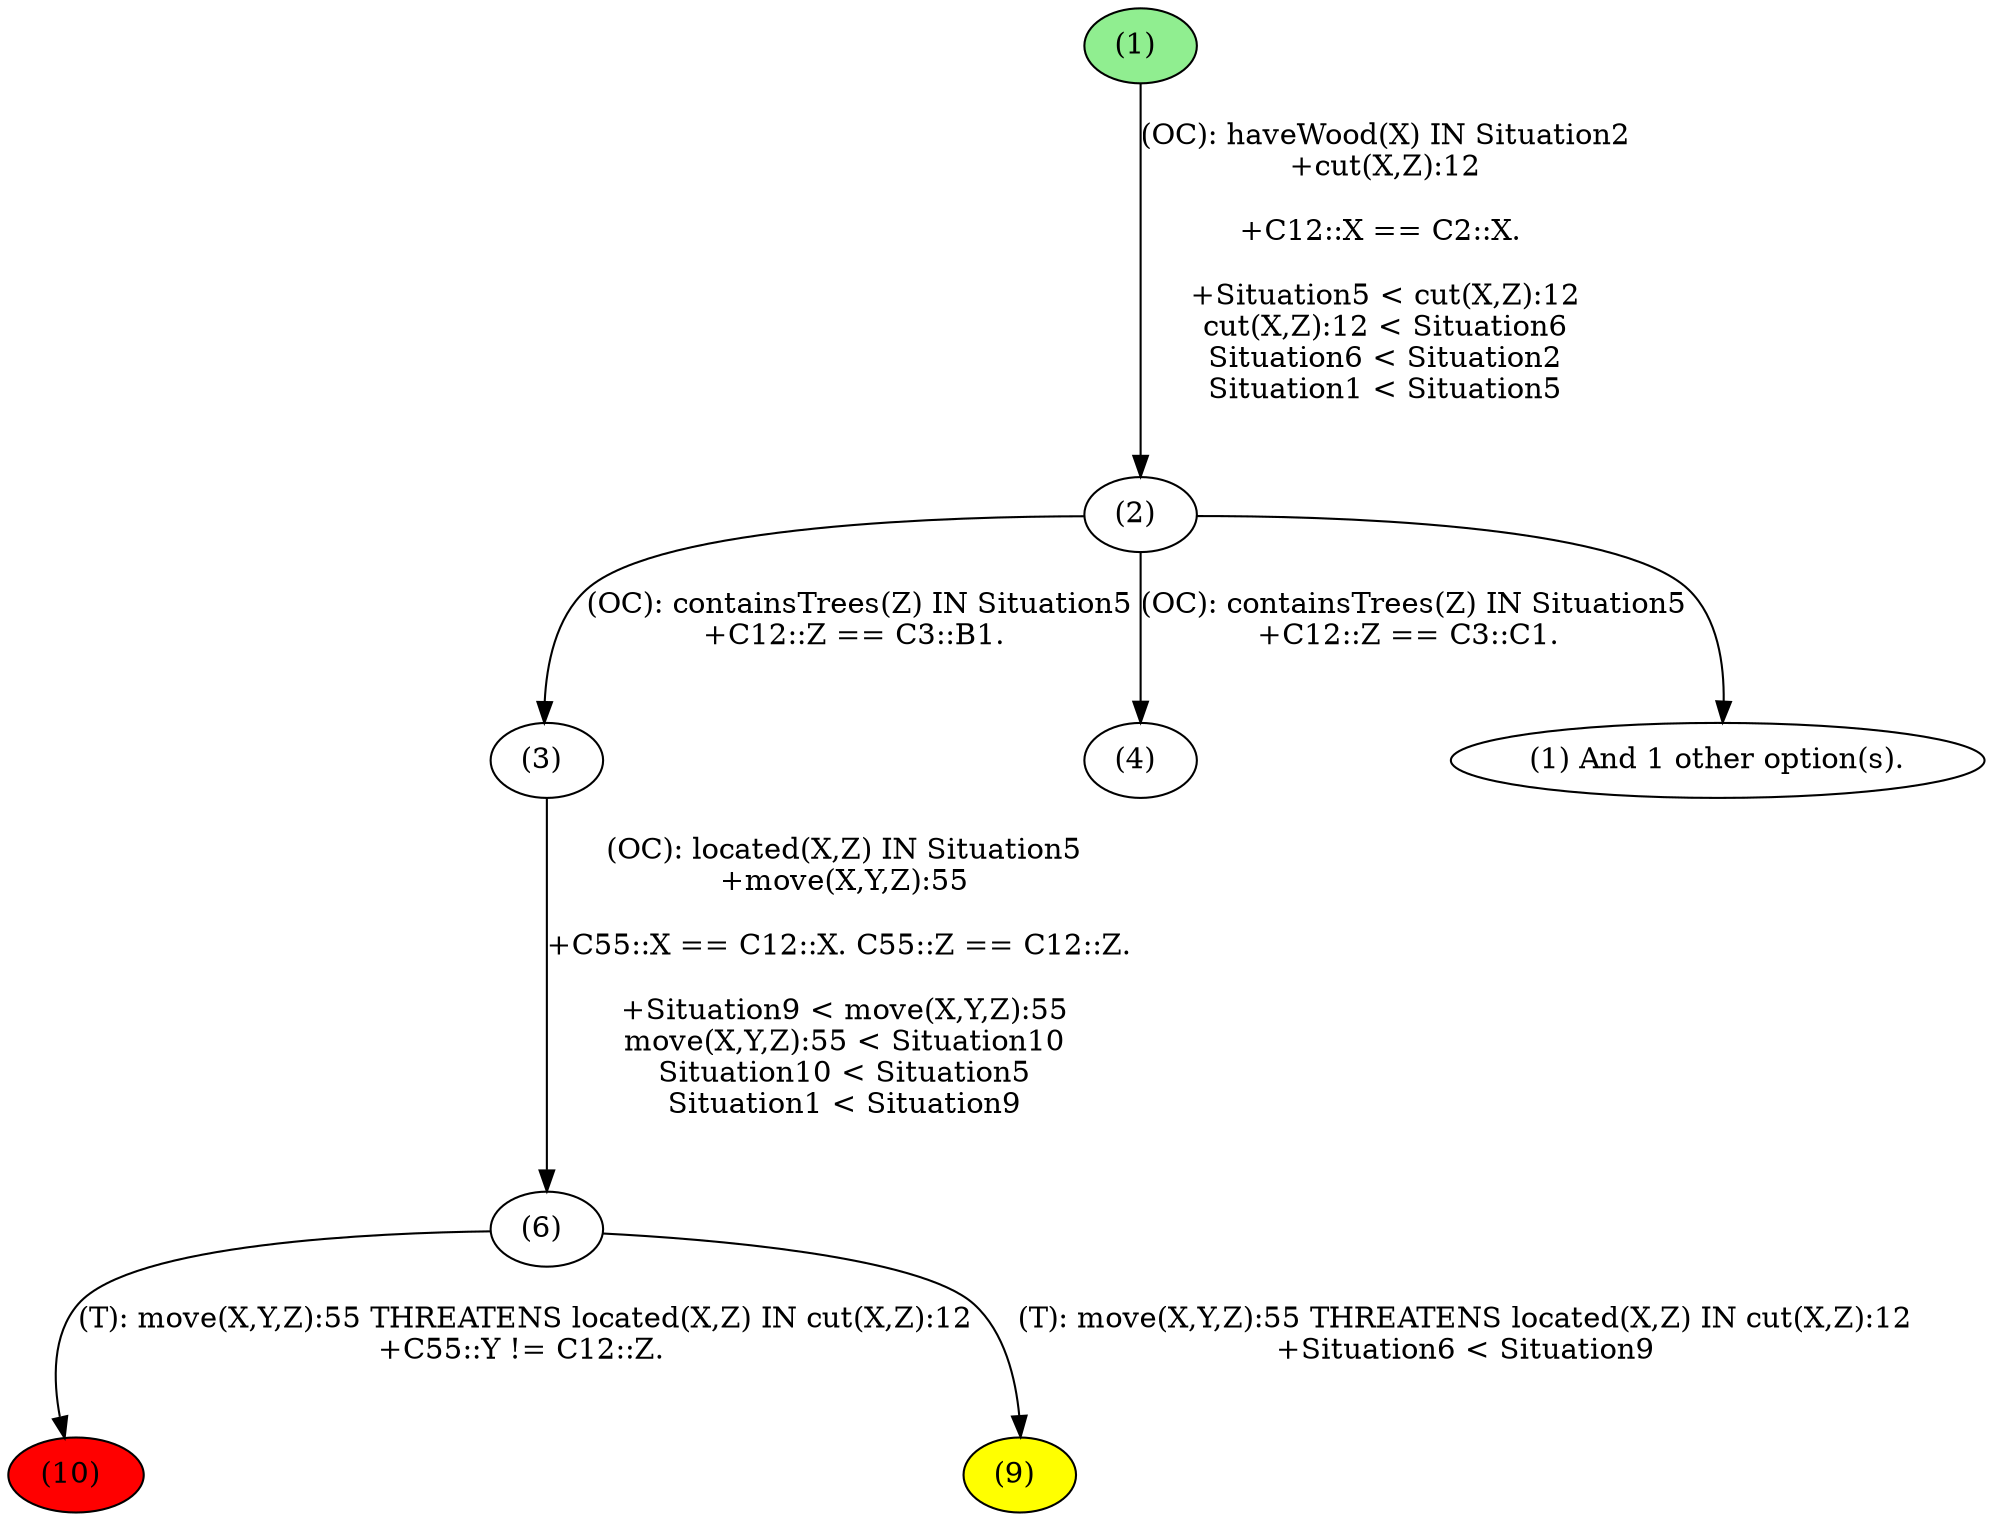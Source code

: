digraph G {
"(10) " [style=filled,fillcolor="red"];
"(9) " [style=filled,fillcolor="yellow"];
"(1) " [style=filled,fillcolor="lightgreen"];
"(1) " -> "(2) " [label="(OC): haveWood(X) IN Situation2
+cut(X,Z):12

+C12::X == C2::X. 

+Situation5 < cut(X,Z):12
cut(X,Z):12 < Situation6
Situation6 < Situation2
Situation1 < Situation5

"];
"(2) " -> "(3) " [label="(OC): containsTrees(Z) IN Situation5
+C12::Z == C3::B1. 

"];
"(2) " -> "(4) " [label="(OC): containsTrees(Z) IN Situation5
+C12::Z == C3::C1. 

"];
"(2) " -> "(1) And 1 other option(s).";
"(3) " -> "(6) " [label="(OC): located(X,Z) IN Situation5
+move(X,Y,Z):55

+C55::X == C12::X. C55::Z == C12::Z. 

+Situation9 < move(X,Y,Z):55
move(X,Y,Z):55 < Situation10
Situation10 < Situation5
Situation1 < Situation9

"];
"(6) " -> "(10) " [label="(T): move(X,Y,Z):55 THREATENS located(X,Z) IN cut(X,Z):12
+C55::Y != C12::Z. 

"];
"(6) " -> "(9) " [label="(T): move(X,Y,Z):55 THREATENS located(X,Z) IN cut(X,Z):12
+Situation6 < Situation9

"];
}
